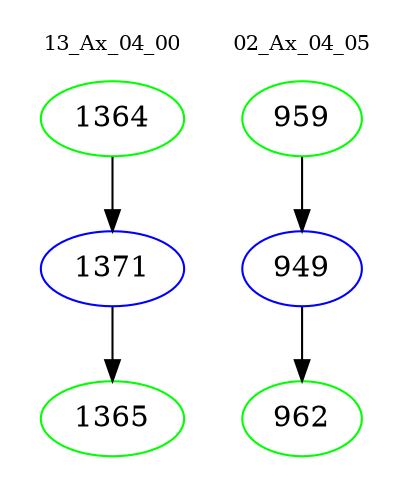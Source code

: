 digraph{
subgraph cluster_0 {
color = white
label = "13_Ax_04_00";
fontsize=10;
T0_1364 [label="1364", color="green"]
T0_1364 -> T0_1371 [color="black"]
T0_1371 [label="1371", color="blue"]
T0_1371 -> T0_1365 [color="black"]
T0_1365 [label="1365", color="green"]
}
subgraph cluster_1 {
color = white
label = "02_Ax_04_05";
fontsize=10;
T1_959 [label="959", color="green"]
T1_959 -> T1_949 [color="black"]
T1_949 [label="949", color="blue"]
T1_949 -> T1_962 [color="black"]
T1_962 [label="962", color="green"]
}
}
